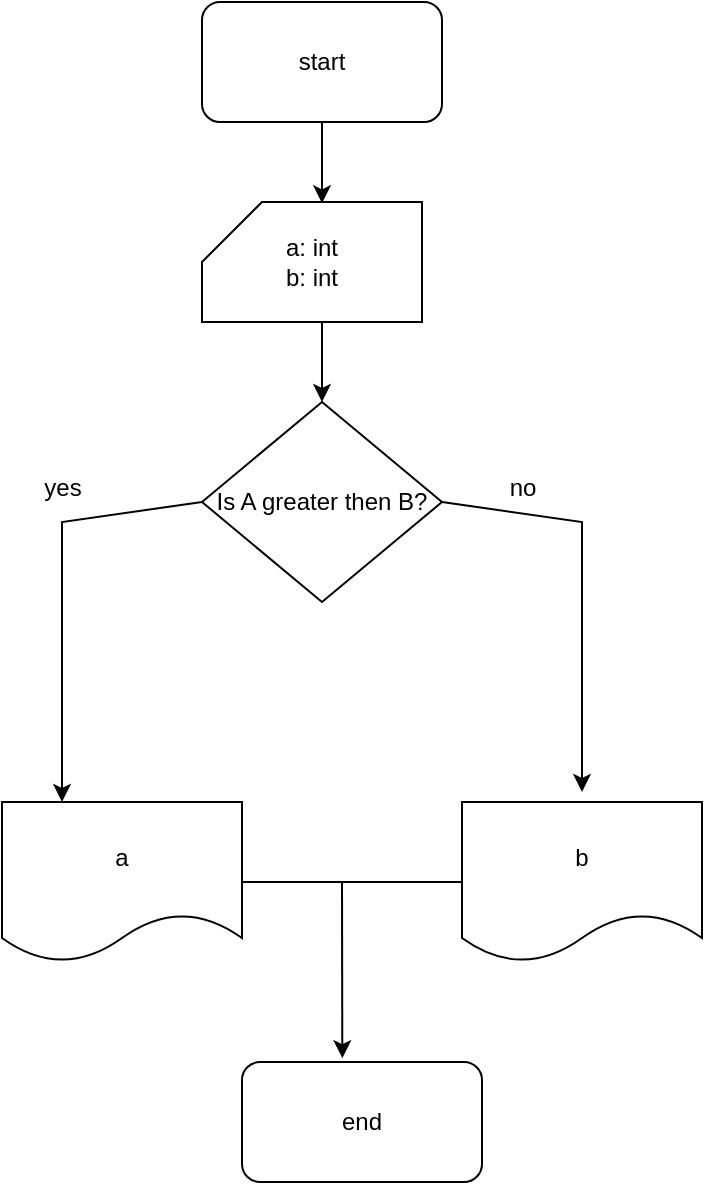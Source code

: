 <mxfile version="24.6.4" type="device">
  <diagram name="‫עמוד-1‬" id="u9ULqtVDY8zLLMYR01pZ">
    <mxGraphModel dx="960" dy="423" grid="1" gridSize="10" guides="1" tooltips="1" connect="1" arrows="1" fold="1" page="1" pageScale="1" pageWidth="827" pageHeight="1169" math="0" shadow="0">
      <root>
        <mxCell id="0" />
        <mxCell id="1" parent="0" />
        <mxCell id="XUanSIEQMdjmvDppLwXx-1" value="start" style="rounded=1;whiteSpace=wrap;html=1;" vertex="1" parent="1">
          <mxGeometry x="240" y="40" width="120" height="60" as="geometry" />
        </mxCell>
        <mxCell id="XUanSIEQMdjmvDppLwXx-3" value="Is A greater then B?" style="rhombus;whiteSpace=wrap;html=1;" vertex="1" parent="1">
          <mxGeometry x="240" y="240" width="120" height="100" as="geometry" />
        </mxCell>
        <mxCell id="XUanSIEQMdjmvDppLwXx-4" value="b" style="shape=document;whiteSpace=wrap;html=1;boundedLbl=1;" vertex="1" parent="1">
          <mxGeometry x="370" y="440" width="120" height="80" as="geometry" />
        </mxCell>
        <mxCell id="XUanSIEQMdjmvDppLwXx-5" value="a" style="shape=document;whiteSpace=wrap;html=1;boundedLbl=1;" vertex="1" parent="1">
          <mxGeometry x="140" y="440" width="120" height="80" as="geometry" />
        </mxCell>
        <mxCell id="XUanSIEQMdjmvDppLwXx-6" value="end" style="rounded=1;whiteSpace=wrap;html=1;" vertex="1" parent="1">
          <mxGeometry x="260" y="570" width="120" height="60" as="geometry" />
        </mxCell>
        <mxCell id="XUanSIEQMdjmvDppLwXx-7" value="" style="endArrow=classic;html=1;rounded=0;entryX=0.5;entryY=0;entryDx=0;entryDy=0;entryPerimeter=0;exitX=0.5;exitY=1;exitDx=0;exitDy=0;" edge="1" parent="1" source="XUanSIEQMdjmvDppLwXx-1">
          <mxGeometry width="50" height="50" relative="1" as="geometry">
            <mxPoint x="270" y="130" as="sourcePoint" />
            <mxPoint x="300" y="140.655" as="targetPoint" />
          </mxGeometry>
        </mxCell>
        <mxCell id="XUanSIEQMdjmvDppLwXx-8" value="" style="endArrow=classic;html=1;rounded=0;exitX=0.5;exitY=1;exitDx=0;exitDy=0;exitPerimeter=0;entryX=0.5;entryY=0;entryDx=0;entryDy=0;" edge="1" parent="1" target="XUanSIEQMdjmvDppLwXx-3">
          <mxGeometry width="50" height="50" relative="1" as="geometry">
            <mxPoint x="300" y="196.675" as="sourcePoint" />
            <mxPoint x="320" y="80" as="targetPoint" />
          </mxGeometry>
        </mxCell>
        <mxCell id="XUanSIEQMdjmvDppLwXx-10" value="" style="endArrow=classic;html=1;rounded=0;exitX=0;exitY=0.5;exitDx=0;exitDy=0;entryX=0.25;entryY=0;entryDx=0;entryDy=0;" edge="1" parent="1" source="XUanSIEQMdjmvDppLwXx-3" target="XUanSIEQMdjmvDppLwXx-5">
          <mxGeometry width="50" height="50" relative="1" as="geometry">
            <mxPoint x="270" y="330" as="sourcePoint" />
            <mxPoint x="170" y="300" as="targetPoint" />
            <Array as="points">
              <mxPoint x="170" y="300" />
            </Array>
          </mxGeometry>
        </mxCell>
        <mxCell id="XUanSIEQMdjmvDppLwXx-11" value="" style="endArrow=classic;html=1;rounded=0;exitX=1;exitY=0.5;exitDx=0;exitDy=0;" edge="1" parent="1" source="XUanSIEQMdjmvDppLwXx-3">
          <mxGeometry width="50" height="50" relative="1" as="geometry">
            <mxPoint x="270" y="330" as="sourcePoint" />
            <mxPoint x="430" y="435" as="targetPoint" />
            <Array as="points">
              <mxPoint x="430" y="300" />
            </Array>
          </mxGeometry>
        </mxCell>
        <mxCell id="XUanSIEQMdjmvDppLwXx-12" value="" style="endArrow=none;html=1;rounded=0;exitX=1;exitY=0.5;exitDx=0;exitDy=0;entryX=0;entryY=0.5;entryDx=0;entryDy=0;" edge="1" parent="1" source="XUanSIEQMdjmvDppLwXx-5" target="XUanSIEQMdjmvDppLwXx-4">
          <mxGeometry width="50" height="50" relative="1" as="geometry">
            <mxPoint x="340" y="530" as="sourcePoint" />
            <mxPoint x="390" y="480" as="targetPoint" />
          </mxGeometry>
        </mxCell>
        <mxCell id="XUanSIEQMdjmvDppLwXx-13" value="" style="endArrow=classic;html=1;rounded=0;entryX=0.418;entryY=-0.032;entryDx=0;entryDy=0;entryPerimeter=0;" edge="1" parent="1" target="XUanSIEQMdjmvDppLwXx-6">
          <mxGeometry width="50" height="50" relative="1" as="geometry">
            <mxPoint x="310" y="480" as="sourcePoint" />
            <mxPoint x="390" y="480" as="targetPoint" />
          </mxGeometry>
        </mxCell>
        <mxCell id="XUanSIEQMdjmvDppLwXx-14" value="a: int&lt;div&gt;b: int&lt;/div&gt;" style="shape=card;whiteSpace=wrap;html=1;" vertex="1" parent="1">
          <mxGeometry x="240" y="140" width="110" height="60" as="geometry" />
        </mxCell>
        <mxCell id="XUanSIEQMdjmvDppLwXx-15" value="yes" style="text;html=1;align=center;verticalAlign=middle;resizable=0;points=[];autosize=1;strokeColor=none;fillColor=none;" vertex="1" parent="1">
          <mxGeometry x="150" y="268" width="40" height="30" as="geometry" />
        </mxCell>
        <mxCell id="XUanSIEQMdjmvDppLwXx-16" value="no" style="text;html=1;align=center;verticalAlign=middle;resizable=0;points=[];autosize=1;strokeColor=none;fillColor=none;" vertex="1" parent="1">
          <mxGeometry x="380" y="268" width="40" height="30" as="geometry" />
        </mxCell>
      </root>
    </mxGraphModel>
  </diagram>
</mxfile>
